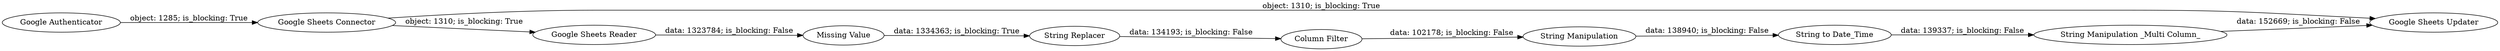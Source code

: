 digraph {
	"-742838844415655803_5" [label="Google Sheets Connector"]
	"-742838844415655803_1" [label="Google Authenticator"]
	"-742838844415655803_15" [label="String to Date_Time"]
	"-742838844415655803_25" [label="String Manipulation _Multi Column_"]
	"-742838844415655803_21" [label="Missing Value"]
	"-742838844415655803_23" [label="String Manipulation"]
	"-742838844415655803_24" [label="Google Sheets Updater"]
	"-742838844415655803_27" [label="String Replacer"]
	"-742838844415655803_2" [label="Google Sheets Reader"]
	"-742838844415655803_22" [label="Column Filter"]
	"-742838844415655803_5" -> "-742838844415655803_24" [label="object: 1310; is_blocking: True"]
	"-742838844415655803_22" -> "-742838844415655803_23" [label="data: 102178; is_blocking: False"]
	"-742838844415655803_1" -> "-742838844415655803_5" [label="object: 1285; is_blocking: True"]
	"-742838844415655803_2" -> "-742838844415655803_21" [label="data: 1323784; is_blocking: False"]
	"-742838844415655803_15" -> "-742838844415655803_25" [label="data: 139337; is_blocking: False"]
	"-742838844415655803_5" -> "-742838844415655803_2" [label="object: 1310; is_blocking: True"]
	"-742838844415655803_23" -> "-742838844415655803_15" [label="data: 138940; is_blocking: False"]
	"-742838844415655803_25" -> "-742838844415655803_24" [label="data: 152669; is_blocking: False"]
	"-742838844415655803_27" -> "-742838844415655803_22" [label="data: 134193; is_blocking: False"]
	"-742838844415655803_21" -> "-742838844415655803_27" [label="data: 1334363; is_blocking: True"]
	rankdir=LR
}
